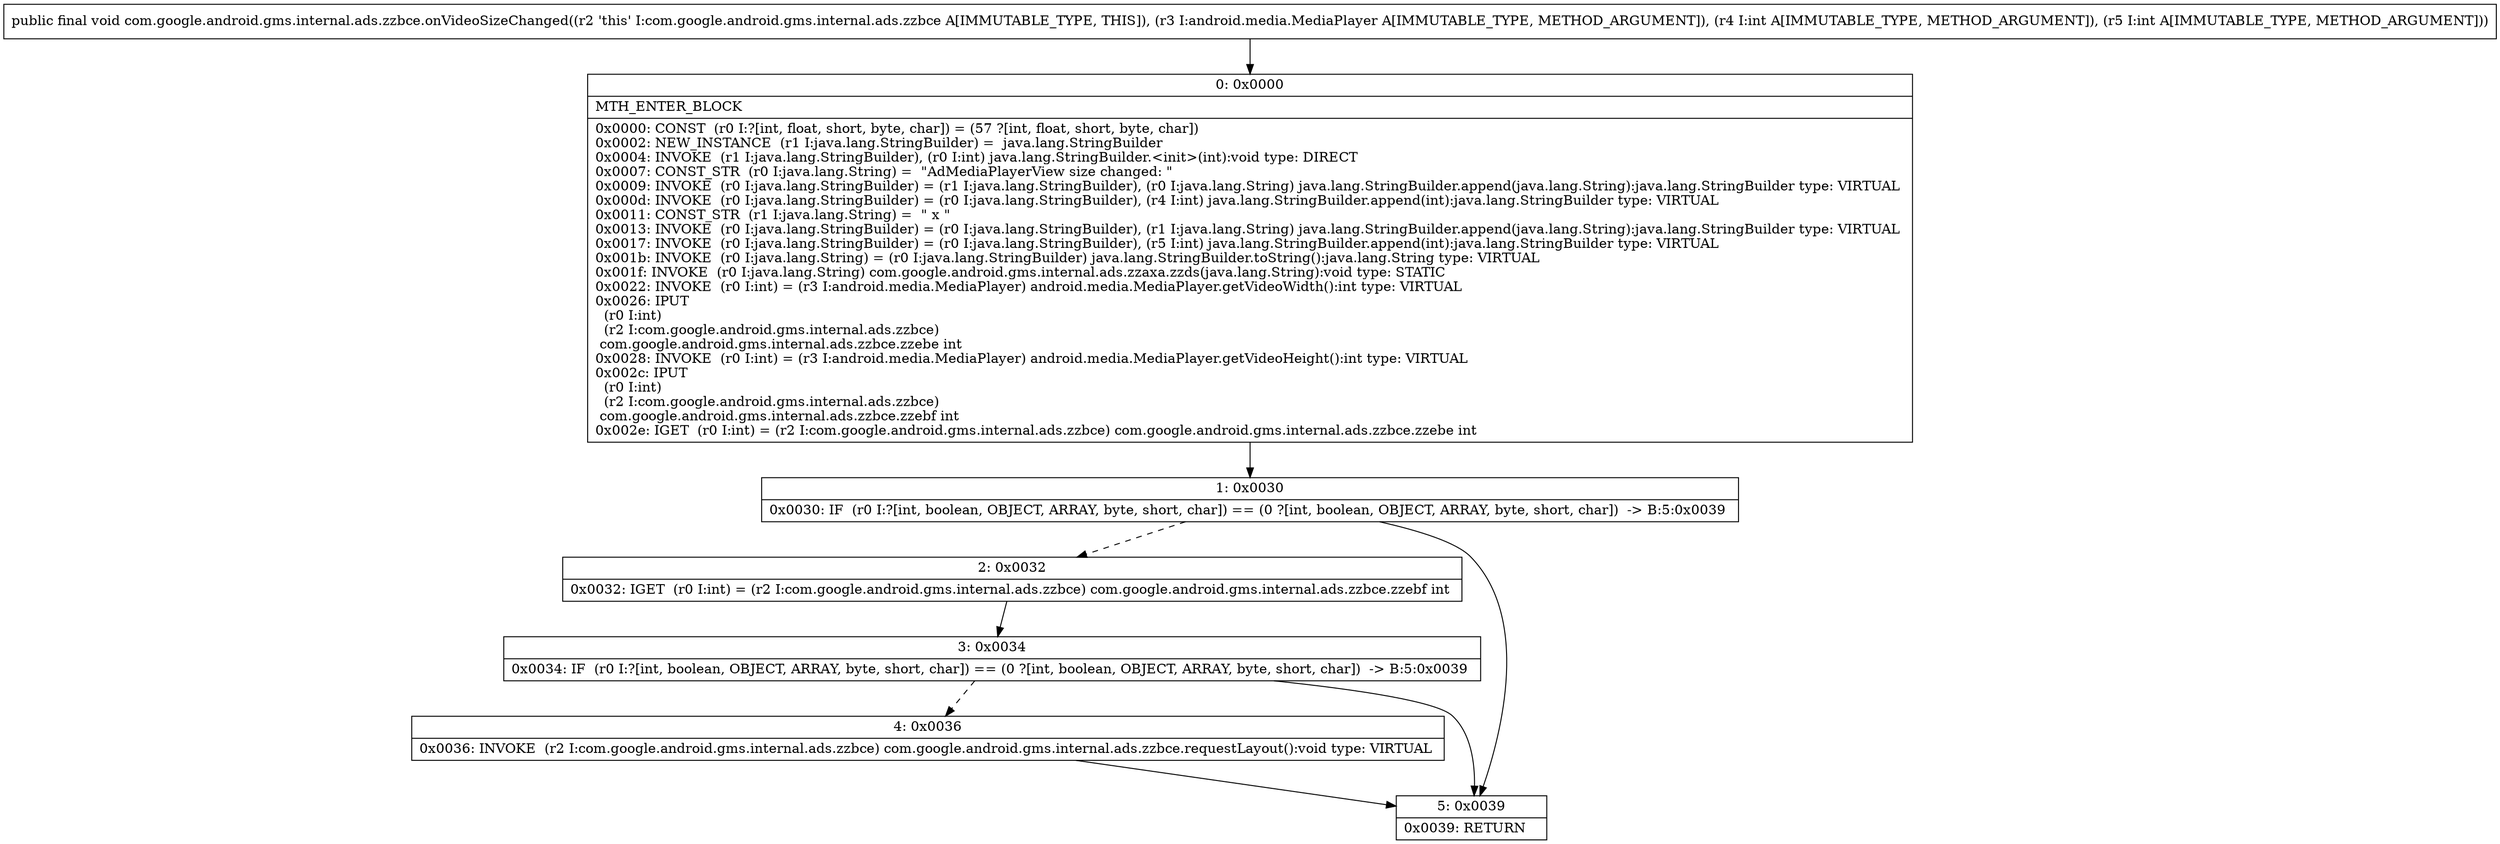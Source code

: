 digraph "CFG forcom.google.android.gms.internal.ads.zzbce.onVideoSizeChanged(Landroid\/media\/MediaPlayer;II)V" {
Node_0 [shape=record,label="{0\:\ 0x0000|MTH_ENTER_BLOCK\l|0x0000: CONST  (r0 I:?[int, float, short, byte, char]) = (57 ?[int, float, short, byte, char]) \l0x0002: NEW_INSTANCE  (r1 I:java.lang.StringBuilder) =  java.lang.StringBuilder \l0x0004: INVOKE  (r1 I:java.lang.StringBuilder), (r0 I:int) java.lang.StringBuilder.\<init\>(int):void type: DIRECT \l0x0007: CONST_STR  (r0 I:java.lang.String) =  \"AdMediaPlayerView size changed: \" \l0x0009: INVOKE  (r0 I:java.lang.StringBuilder) = (r1 I:java.lang.StringBuilder), (r0 I:java.lang.String) java.lang.StringBuilder.append(java.lang.String):java.lang.StringBuilder type: VIRTUAL \l0x000d: INVOKE  (r0 I:java.lang.StringBuilder) = (r0 I:java.lang.StringBuilder), (r4 I:int) java.lang.StringBuilder.append(int):java.lang.StringBuilder type: VIRTUAL \l0x0011: CONST_STR  (r1 I:java.lang.String) =  \" x \" \l0x0013: INVOKE  (r0 I:java.lang.StringBuilder) = (r0 I:java.lang.StringBuilder), (r1 I:java.lang.String) java.lang.StringBuilder.append(java.lang.String):java.lang.StringBuilder type: VIRTUAL \l0x0017: INVOKE  (r0 I:java.lang.StringBuilder) = (r0 I:java.lang.StringBuilder), (r5 I:int) java.lang.StringBuilder.append(int):java.lang.StringBuilder type: VIRTUAL \l0x001b: INVOKE  (r0 I:java.lang.String) = (r0 I:java.lang.StringBuilder) java.lang.StringBuilder.toString():java.lang.String type: VIRTUAL \l0x001f: INVOKE  (r0 I:java.lang.String) com.google.android.gms.internal.ads.zzaxa.zzds(java.lang.String):void type: STATIC \l0x0022: INVOKE  (r0 I:int) = (r3 I:android.media.MediaPlayer) android.media.MediaPlayer.getVideoWidth():int type: VIRTUAL \l0x0026: IPUT  \l  (r0 I:int)\l  (r2 I:com.google.android.gms.internal.ads.zzbce)\l com.google.android.gms.internal.ads.zzbce.zzebe int \l0x0028: INVOKE  (r0 I:int) = (r3 I:android.media.MediaPlayer) android.media.MediaPlayer.getVideoHeight():int type: VIRTUAL \l0x002c: IPUT  \l  (r0 I:int)\l  (r2 I:com.google.android.gms.internal.ads.zzbce)\l com.google.android.gms.internal.ads.zzbce.zzebf int \l0x002e: IGET  (r0 I:int) = (r2 I:com.google.android.gms.internal.ads.zzbce) com.google.android.gms.internal.ads.zzbce.zzebe int \l}"];
Node_1 [shape=record,label="{1\:\ 0x0030|0x0030: IF  (r0 I:?[int, boolean, OBJECT, ARRAY, byte, short, char]) == (0 ?[int, boolean, OBJECT, ARRAY, byte, short, char])  \-\> B:5:0x0039 \l}"];
Node_2 [shape=record,label="{2\:\ 0x0032|0x0032: IGET  (r0 I:int) = (r2 I:com.google.android.gms.internal.ads.zzbce) com.google.android.gms.internal.ads.zzbce.zzebf int \l}"];
Node_3 [shape=record,label="{3\:\ 0x0034|0x0034: IF  (r0 I:?[int, boolean, OBJECT, ARRAY, byte, short, char]) == (0 ?[int, boolean, OBJECT, ARRAY, byte, short, char])  \-\> B:5:0x0039 \l}"];
Node_4 [shape=record,label="{4\:\ 0x0036|0x0036: INVOKE  (r2 I:com.google.android.gms.internal.ads.zzbce) com.google.android.gms.internal.ads.zzbce.requestLayout():void type: VIRTUAL \l}"];
Node_5 [shape=record,label="{5\:\ 0x0039|0x0039: RETURN   \l}"];
MethodNode[shape=record,label="{public final void com.google.android.gms.internal.ads.zzbce.onVideoSizeChanged((r2 'this' I:com.google.android.gms.internal.ads.zzbce A[IMMUTABLE_TYPE, THIS]), (r3 I:android.media.MediaPlayer A[IMMUTABLE_TYPE, METHOD_ARGUMENT]), (r4 I:int A[IMMUTABLE_TYPE, METHOD_ARGUMENT]), (r5 I:int A[IMMUTABLE_TYPE, METHOD_ARGUMENT])) }"];
MethodNode -> Node_0;
Node_0 -> Node_1;
Node_1 -> Node_2[style=dashed];
Node_1 -> Node_5;
Node_2 -> Node_3;
Node_3 -> Node_4[style=dashed];
Node_3 -> Node_5;
Node_4 -> Node_5;
}

